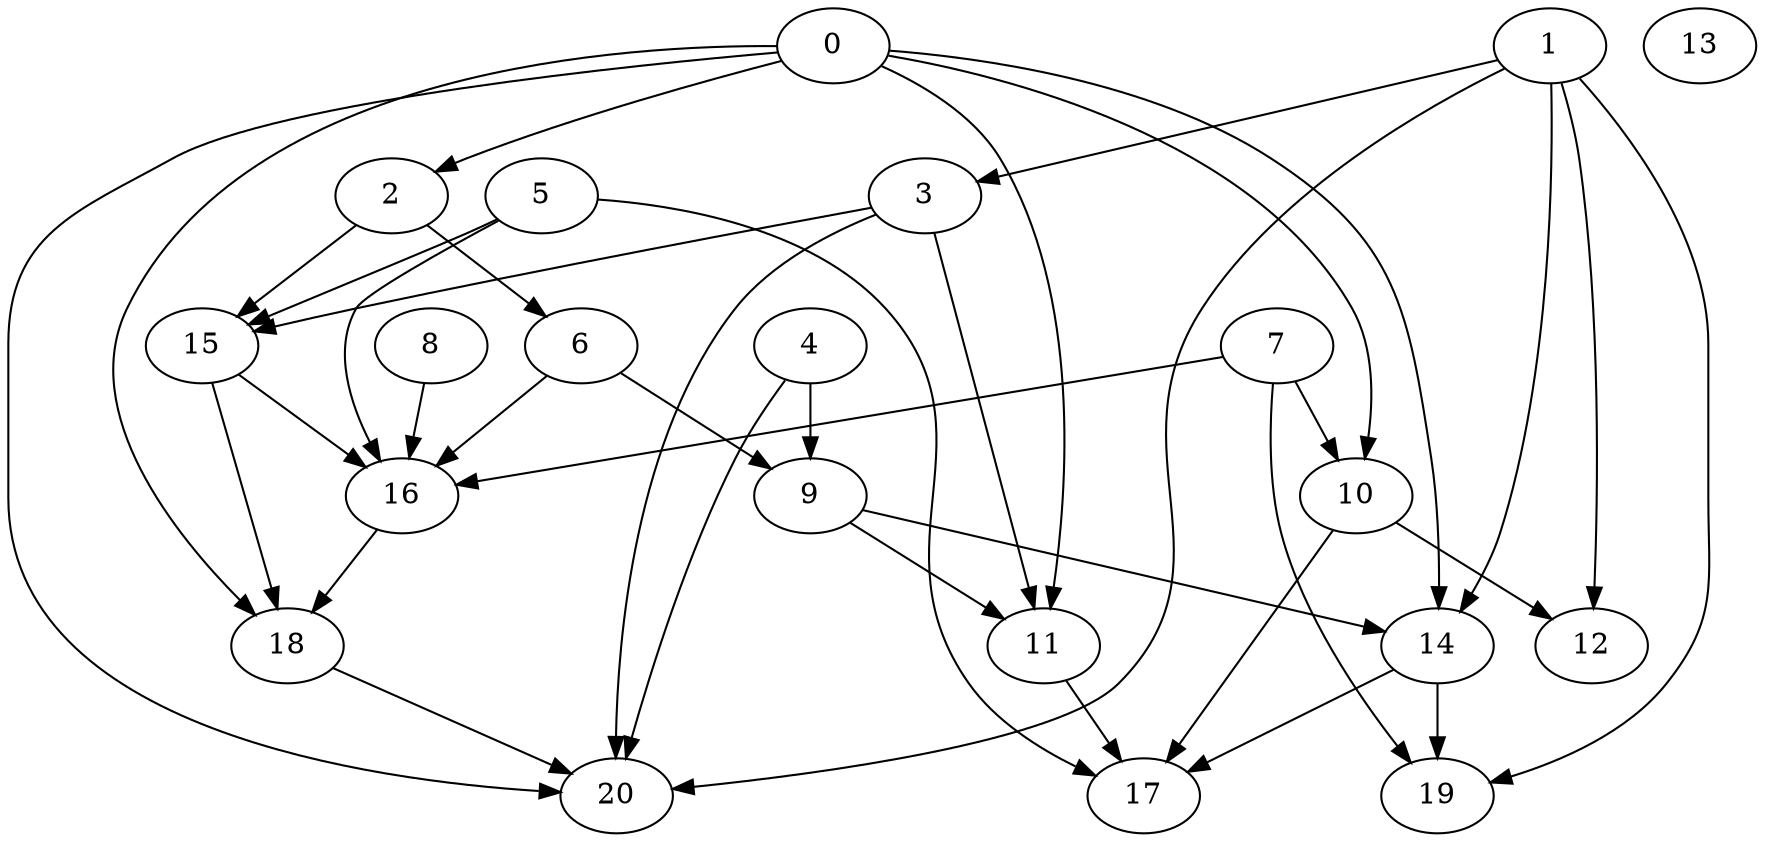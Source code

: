 digraph "Random_Nodes_21_Density_1.81_CCR_0.10_WeightType_Random" {
	graph ["Duplicate states"=0,
		GraphType=Random,
		"Max states in OPEN"=0,
		Modes="120000ms; topo-ordered tasks, ; Pruning: task equivalence, fixed order ready list, ; F-value: ; Optimisation: best schedule length (\
SL) optimisation on equal, ",
		NumberOfTasks=21,
		"Pruned using list schedule length"=1,
		"States removed from OPEN"=0,
		TargetSystem="Homogeneous-6",
		"Time to schedule (ms)"=98,
		"Total idle time"=759,
		"Total schedule length"=836,
		"Total sequential time"=2376,
		"Total states created"=2
	];
	0	["Finish time"=110,
		Processor=0,
		"Start time"=0,
		Weight=110];
	2	["Finish time"=242,
		Processor=0,
		"Start time"=110,
		Weight=132];
	0 -> 2	[Weight=4];
	10	["Finish time"=352,
		Processor=4,
		"Start time"=176,
		Weight=176];
	0 -> 10	[Weight=10];
	18	["Finish time"=682,
		Processor=0,
		"Start time"=616,
		Weight=66];
	0 -> 18	[Weight=7];
	14	["Finish time"=513,
		Processor=1,
		"Start time"=469,
		Weight=44];
	0 -> 14	[Weight=7];
	11	["Finish time"=517,
		Processor=2,
		"Start time"=473,
		Weight=44];
	0 -> 11	[Weight=10];
	20	["Finish time"=836,
		Processor=0,
		"Start time"=682,
		Weight=154];
	0 -> 20	[Weight=3];
	1	["Finish time"=88,
		Processor=1,
		"Start time"=0,
		Weight=88];
	3	["Finish time"=154,
		Processor=1,
		"Start time"=88,
		Weight=66];
	1 -> 3	[Weight=6];
	1 -> 14	[Weight=8];
	1 -> 20	[Weight=10];
	12	["Finish time"=440,
		Processor=4,
		"Start time"=352,
		Weight=88];
	1 -> 12	[Weight=9];
	19	["Finish time"=603,
		Processor=3,
		"Start time"=515,
		Weight=88];
	1 -> 19	[Weight=5];
	5	["Finish time"=154,
		Processor=2,
		"Start time"=0,
		Weight=154];
	15	["Finish time"=440,
		Processor=0,
		"Start time"=242,
		Weight=198];
	5 -> 15	[Weight=3];
	16	["Finish time"=616,
		Processor=0,
		"Start time"=440,
		Weight=176];
	5 -> 16	[Weight=8];
	17	["Finish time"=629,
		Processor=1,
		"Start time"=519,
		Weight=110];
	5 -> 17	[Weight=8];
	2 -> 15	[Weight=2];
	6	["Finish time"=381,
		Processor=1,
		"Start time"=249,
		Weight=132];
	2 -> 6	[Weight=7];
	3 -> 15	[Weight=6];
	3 -> 11	[Weight=10];
	3 -> 20	[Weight=2];
	15 -> 16	[Weight=8];
	15 -> 18	[Weight=9];
	8	["Finish time"=176,
		Processor=3,
		"Start time"=0,
		Weight=176];
	8 -> 16	[Weight=8];
	7	["Finish time"=176,
		Processor=4,
		"Start time"=0,
		Weight=176];
	7 -> 16	[Weight=5];
	7 -> 10	[Weight=5];
	7 -> 19	[Weight=6];
	6 -> 16	[Weight=6];
	9	["Finish time"=469,
		Processor=1,
		"Start time"=381,
		Weight=88];
	6 -> 9	[Weight=5];
	16 -> 18	[Weight=9];
	4	["Finish time"=66,
		Processor=5,
		"Start time"=0,
		Weight=66];
	4 -> 9	[Weight=9];
	4 -> 20	[Weight=8];
	10 -> 17	[Weight=3];
	10 -> 12	[Weight=4];
	9 -> 14	[Weight=2];
	9 -> 11	[Weight=4];
	18 -> 20	[Weight=10];
	14 -> 17	[Weight=8];
	14 -> 19	[Weight=2];
	11 -> 17	[Weight=2];
	13	["Finish time"=110,
		Processor=5,
		"Start time"=66,
		Weight=44];
}
